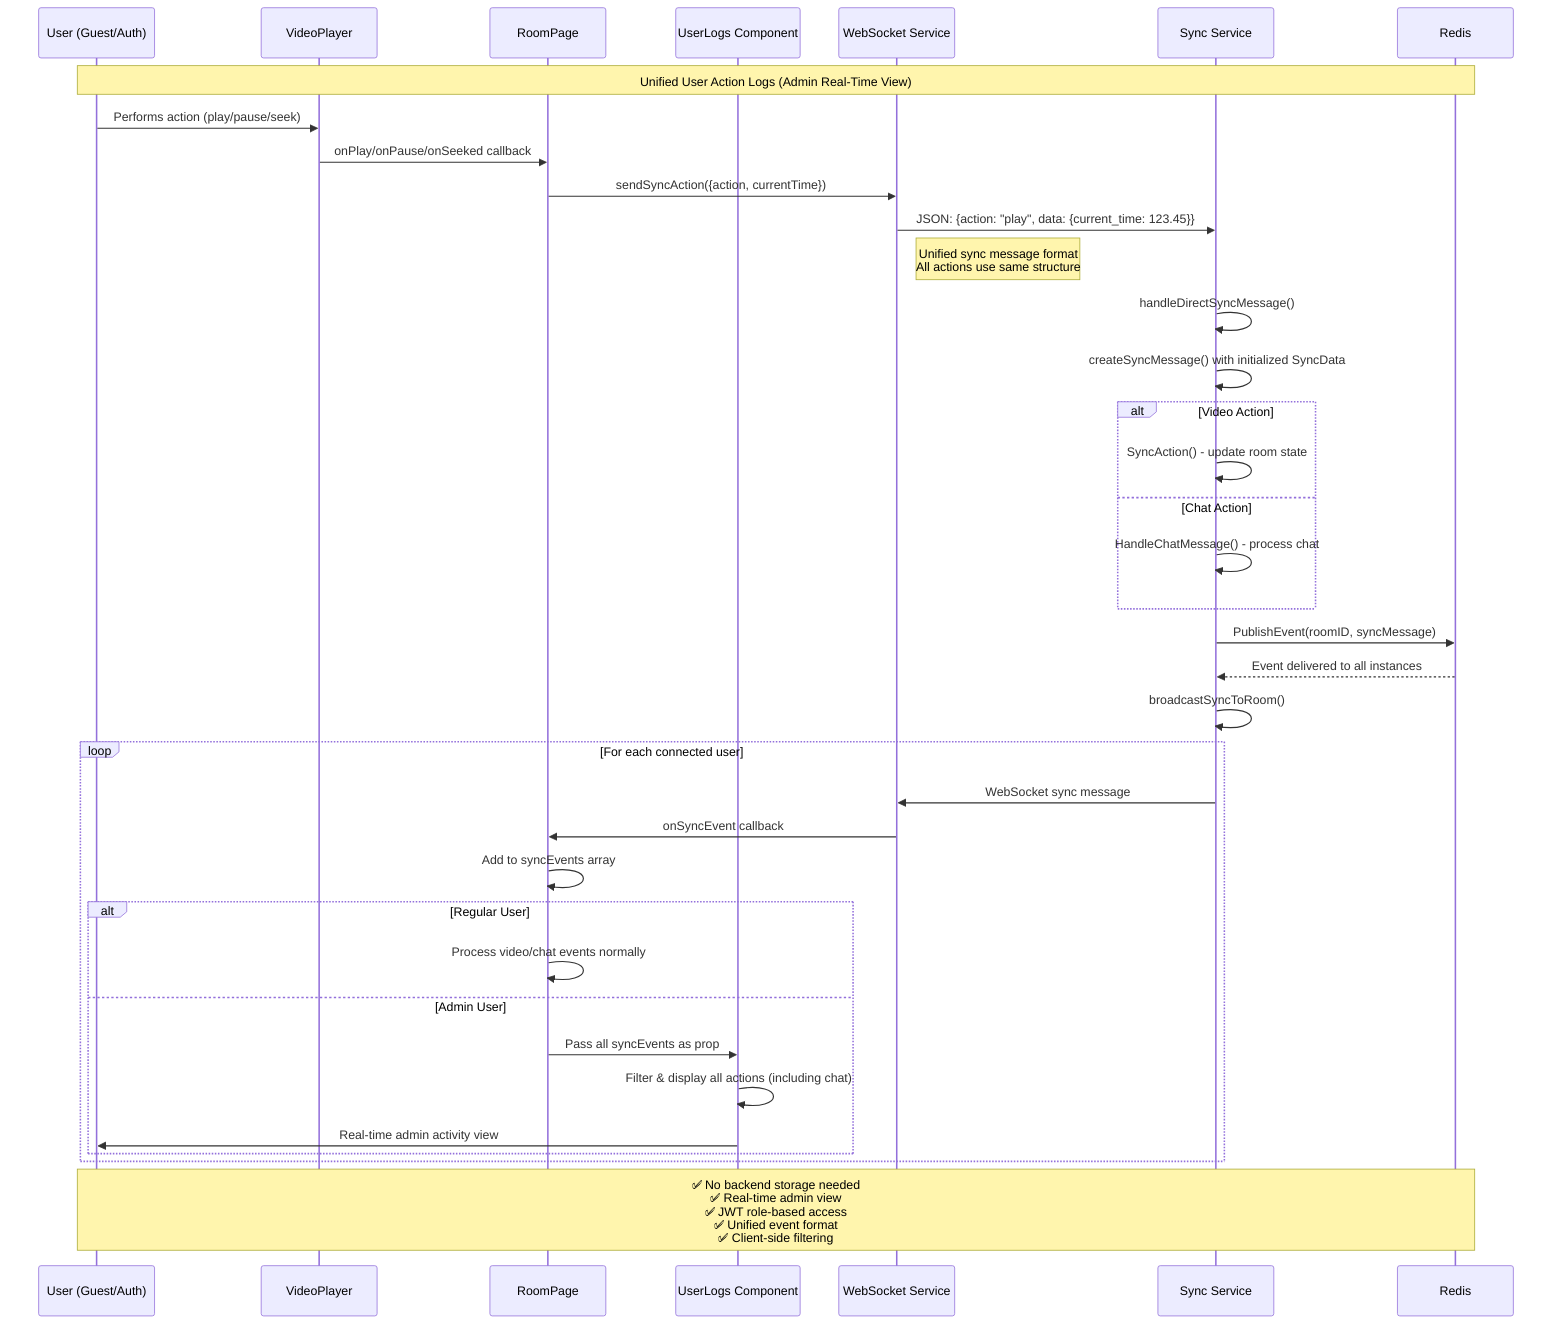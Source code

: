 sequenceDiagram
    participant U as User (Guest/Auth)
    participant VPlayer as VideoPlayer
    participant RP as RoomPage
    participant UL as UserLogs Component
    participant WS as WebSocket Service
    participant SS as Sync Service
    participant Redis as Redis

    Note over U, Redis: Unified User Action Logs (Admin Real-Time View)

    %% Video Action Triggers
    U->>VPlayer: Performs action (play/pause/seek)
    VPlayer->>RP: onPlay/onPause/onSeeked callback
    RP->>WS: sendSyncAction({action, currentTime})
    
    %% Unified WebSocket Message Format
    WS->>SS: JSON: {action: "play", data: {current_time: 123.45}}
    Note right of WS: Unified sync message format<br/>All actions use same structure
    
    %% Backend Processing
    SS->>SS: handleDirectSyncMessage()
    SS->>SS: createSyncMessage() with initialized SyncData
    alt Video Action
        SS->>SS: SyncAction() - update room state
    else Chat Action
        SS->>SS: HandleChatMessage() - process chat
    end
    
    %% Broadcasting to All Users
    SS->>Redis: PublishEvent(roomID, syncMessage)
    Redis-->>SS: Event delivered to all instances
    SS->>SS: broadcastSyncToRoom()
    
    %% Real-time Updates to All Users
    loop For each connected user
        SS->>WS: WebSocket sync message
        WS->>RP: onSyncEvent callback
        RP->>RP: Add to syncEvents array
        
        alt Regular User
            RP->>RP: Process video/chat events normally
        else Admin User
            RP->>UL: Pass all syncEvents as prop
            UL->>UL: Filter & display all actions (including chat)
            UL->>U: Real-time admin activity view
        end
    end
    
    %% Key Benefits
    Note over U, Redis: ✅ No backend storage needed<br/>✅ Real-time admin view<br/>✅ JWT role-based access<br/>✅ Unified event format<br/>✅ Client-side filtering